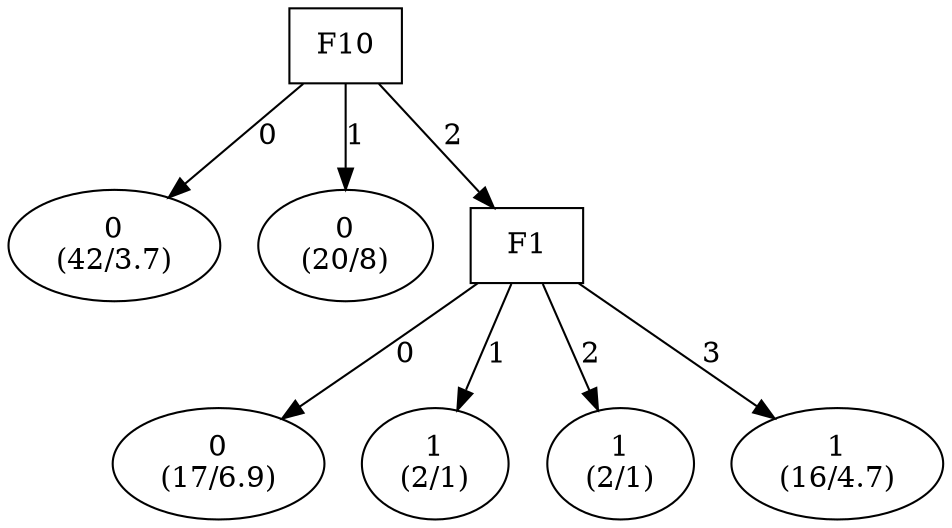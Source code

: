 digraph YaDT {
n0 [ shape=box, label="F10\n"]
n0 -> n1 [label="0"]
n1 [ shape=ellipse, label="0\n(42/3.7)"]
n0 -> n2 [label="1"]
n2 [ shape=ellipse, label="0\n(20/8)"]
n0 -> n3 [label="2"]
n3 [ shape=box, label="F1\n"]
n3 -> n4 [label="0"]
n4 [ shape=ellipse, label="0\n(17/6.9)"]
n3 -> n5 [label="1"]
n5 [ shape=ellipse, label="1\n(2/1)"]
n3 -> n6 [label="2"]
n6 [ shape=ellipse, label="1\n(2/1)"]
n3 -> n7 [label="3"]
n7 [ shape=ellipse, label="1\n(16/4.7)"]
}
